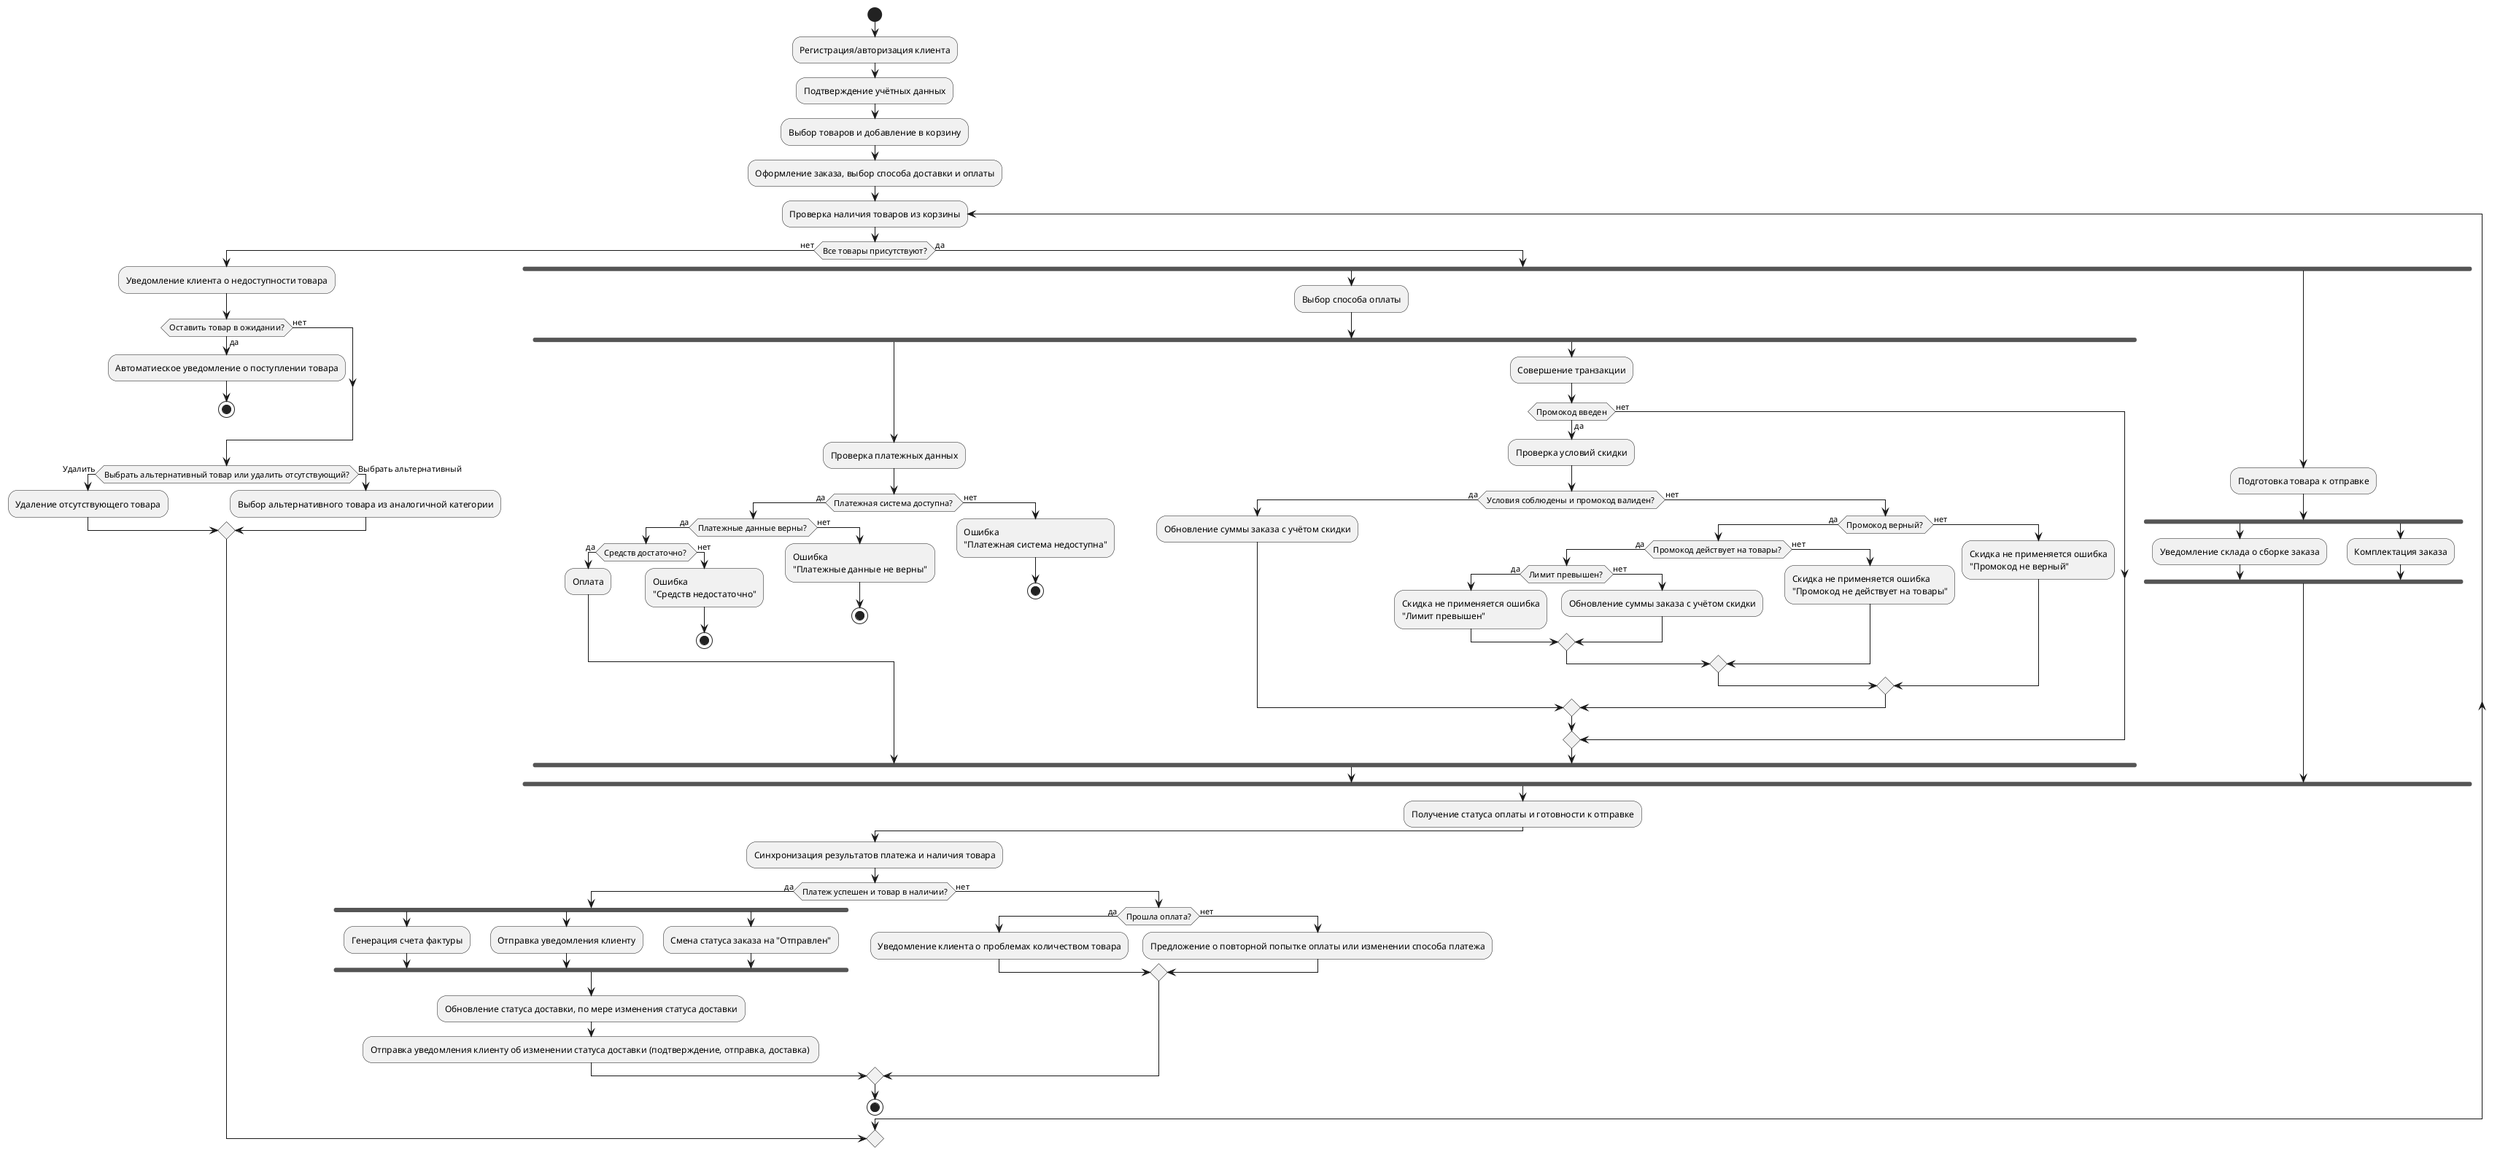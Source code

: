 @startuml
start
:Регистрация/авторизация клиента;
:Подтверждение учётных данных;
:Выбор товаров и добавление в корзину;

:Оформление заказа, выбор способа доставки и оплаты;

repeat :Проверка наличия товаров из корзины;
    if (Все товары присутствуют?) then (нет)
        :Уведомление клиента о недоступности товара;

    if (Оставить товар в ожидании?) then (да)
:Автоматиеское уведомление о поступлении товара;
stop
else (нет)
endif 



        if (Выбрать альтернативный товар или удалить отсутствующий?) then (Удалить)
            :Удаление отсутствующего товара;
            
            else (Выбрать альтернативный)
            :Выбор альтернативного товара из аналогичной категории;


             
        endif
       break
        else (да)
            fork
           :Выбор способа оплаты;
            fork
            :Проверка платежных данных;




                if (Платежная система доступна? ) then (да)

                if (Платежные данные верны? ) then (да)


                if (Средств достаточно? ) then (да)

                :Оплата;
                else (нет)
                :Ошибка 
                "Средств недостаточно";
                stop
            endif
            

            else (нет)
                :Ошибка 
                "Платежные данные не верны";
                stop
            endif

            else (нет)
                :Ошибка 
                "Платежная система недоступна";
                stop
                endif





            fork again
            :Cовершение транзакции;
            if (Промокод введен) then (да)
             :Проверка условий скидки;
                if (Условия соблюдены и промокод валиден? ) then (да)
                 :Обновление суммы заказа с учётом скидки;
                 
                else (нет)

                if (Промокод верный? ) then (да)
                if (Промокод действует на товары? ) then (да)


                if (Лимит превышен? ) then (да)
                
                :Скидка не применяется ошибка 
                "Лимит превышен";
                else (нет)
                :Обновление суммы заказа с учётом скидки;
                endif






                
                else (нет)
                :Скидка не применяется ошибка 
                "Промокод не действует на товары";
                endif

                else (нет)
                :Скидка не применяется ошибка 
                "Промокод не верный";
                endif





                endif
                else (нет)
                endif 


            end fork



            fork again
            :Подготовка товара к отправке;
            fork
            :Уведомление склада о сборке заказа;
            fork again
            :Комплектация заказа;
            end fork
              
            end fork
         
            :Получение статуса оплаты и готовности к отправке;

    endif

:Синхронизация результатов платежа и наличия товара;
if (Платеж успешен и товар в наличии?) then (да)
fork
:Генерация счета фактуры;
fork again
:Отправка уведомления клиенту;
fork again
:Смена статуса заказа на "Отправлен";
end fork

:Обновление статуса доставки, по мере изменения статуса доставки;
:Отправка уведомления клиенту об изменении статуса доставки (подтверждение, отправка, доставка) ;
else (нет)
if (Прошла оплата?) then (да)
:Уведомление клиента о проблемах количеством товара;
else (нет)

:Предложение о повторной попытке оплаты или изменении способа платежа;
endif
endif
stop
@enduml
